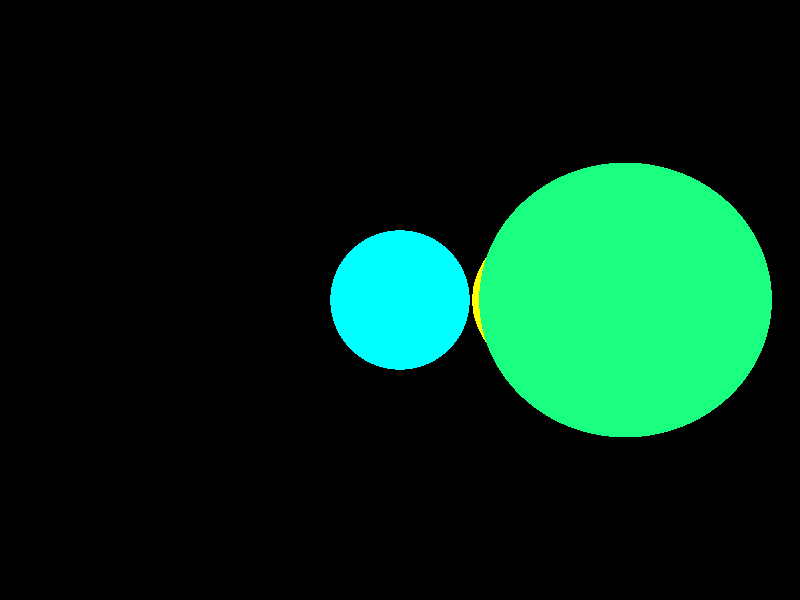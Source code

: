 // cs174, assignment 1 sample file (RIGHT HANDED)

//default camera pointing down negative z - case 0
//camera {
//location  <0, 0, 14>
//up        <0,  1,  0>
//right     <1.33333, 0,  0>
//look_at   <0, 0, 0>
//}

//camera pointing down positive x - case 1
//camera {
//location  <-14, 0,0> 
//up        <0,  1,  0>
//right     <0, 0,  1.3333>
//look_at   <0, 0, 0>
//}

//camera pointing down negative x - case 2
camera {
location  <14, 0,0> 
up        <0,  1,  0>
right     <0, 0,  -1.3333>
look_at   <0, 0, 0>
}

//camera pointing around 45 degrees
//camera {
//location  <7, 0,7> 
//up        <0,  1,  0>
//right     <.94, 0,  -.94>
//look_at   <0, 0, 0>
//}


light_source { <-100, 100, 100> color rgb <1.5, 1.5, 1.5> }

sphere { <-3.5, 0, 0>, 1
  pigment { color rgb <1.0, 0.0, 1.0>}
  finish { ambient 0.2 diffuse 0.4 specular 0.1 roughness 0.01 }
}

sphere { <1, 0, 0>, 1.5 
  pigment { color rgb <0.0, 1.0, 1.0>}
  finish { ambient 0.2 diffuse 0.4 specular 0.1 roughness 0.01 }
}

sphere { <-2.5, 0, -4>, 2 
  pigment { color rgb <1.0, 1.0, 0.0>}
  finish { ambient 0.2 diffuse 0.4 specular 0.1 roughness 0.01 }
}

sphere { <2.8, 0, -4>, 2.5
  pigment { color rgb <0.1, 1.0, 0.5> }
}
